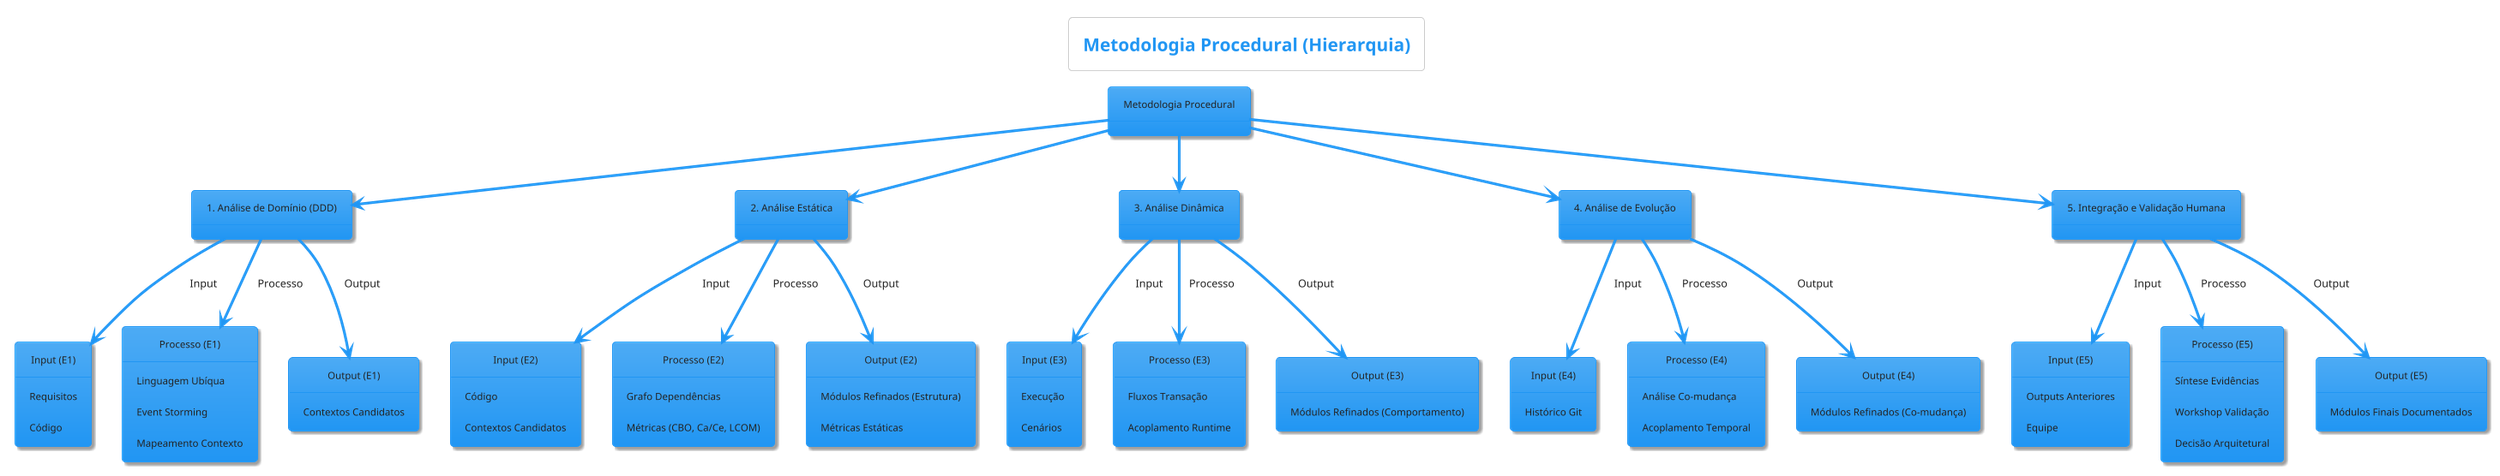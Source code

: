 @startuml
!theme materia
title Metodologia Procedural (Hierarquia)

object "Metodologia Procedural" as Metodologia

object "1. Análise de Domínio (DDD)" as E1
object "Input (E1)" as E1_In
object "Processo (E1)" as E1_Proc
object "Output (E1)" as E1_Out
Metodologia --> E1
E1 --> E1_In : "Input"
E1_In : Requisitos
E1_In : Código
E1 --> E1_Proc : "Processo"
E1_Proc : Linguagem Ubíqua
E1_Proc : Event Storming
E1_Proc : Mapeamento Contexto
E1 --> E1_Out : "Output"
E1_Out : Contextos Candidatos

object "2. Análise Estática" as E2
object "Input (E2)" as E2_In
object "Processo (E2)" as E2_Proc
object "Output (E2)" as E2_Out
Metodologia --> E2
E2 --> E2_In : "Input"
E2_In : Código
E2_In : Contextos Candidatos
E2 --> E2_Proc : "Processo"
E2_Proc : Grafo Dependências
E2_Proc : Métricas (CBO, Ca/Ce, LCOM)
E2 --> E2_Out : "Output"
E2_Out : Módulos Refinados (Estrutura)
E2_Out : Métricas Estáticas

object "3. Análise Dinâmica" as E3
object "Input (E3)" as E3_In
object "Processo (E3)" as E3_Proc
object "Output (E3)" as E3_Out
Metodologia --> E3
E3 --> E3_In : "Input"
E3_In : Execução
E3_In : Cenários
E3 --> E3_Proc : "Processo"
E3_Proc : Fluxos Transação
E3_Proc : Acoplamento Runtime
E3 --> E3_Out : "Output"
E3_Out : Módulos Refinados (Comportamento)

object "4. Análise de Evolução" as E4
object "Input (E4)" as E4_In
object "Processo (E4)" as E4_Proc
object "Output (E4)" as E4_Out
Metodologia --> E4
E4 --> E4_In : "Input"
E4_In : Histórico Git
E4 --> E4_Proc : "Processo"
E4_Proc : Análise Co-mudança
E4_Proc : Acoplamento Temporal
E4 --> E4_Out : "Output"
E4_Out : Módulos Refinados (Co-mudança)

object "5. Integração e Validação Humana" as E5
object "Input (E5)" as E5_In
object "Processo (E5)" as E5_Proc
object "Output (E5)" as E5_Out
Metodologia --> E5
E5 --> E5_In : "Input"
E5_In : Outputs Anteriores
E5_In : Equipe
E5 --> E5_Proc : "Processo"
E5_Proc : Síntese Evidências
E5_Proc : Workshop Validação
E5_Proc : Decisão Arquitetural
E5 --> E5_Out : "Output"
E5_Out : Módulos Finais Documentados

@enduml

